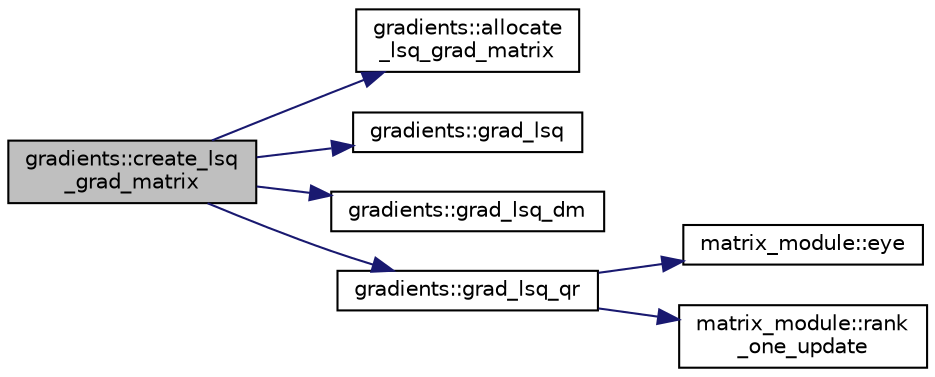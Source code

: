digraph "gradients::create_lsq_grad_matrix"
{
 // LATEX_PDF_SIZE
  edge [fontname="Helvetica",fontsize="10",labelfontname="Helvetica",labelfontsize="10"];
  node [fontname="Helvetica",fontsize="10",shape=record];
  rankdir="LR";
  Node1 [label="gradients::create_lsq\l_grad_matrix",height=0.2,width=0.4,color="black", fillcolor="grey75", style="filled", fontcolor="black",tooltip=" "];
  Node1 -> Node2 [color="midnightblue",fontsize="10",style="solid",fontname="Helvetica"];
  Node2 [label="gradients::allocate\l_lsq_grad_matrix",height=0.2,width=0.4,color="black", fillcolor="white", style="filled",URL="$namespacegradients.html#a74c0ecdda1ac9d450a0a6538359a6f11",tooltip=" "];
  Node1 -> Node3 [color="midnightblue",fontsize="10",style="solid",fontname="Helvetica"];
  Node3 [label="gradients::grad_lsq",height=0.2,width=0.4,color="black", fillcolor="white", style="filled",URL="$namespacegradients.html#a38bb77fa9833da1c198aac2e7ea7c946",tooltip=" "];
  Node1 -> Node4 [color="midnightblue",fontsize="10",style="solid",fontname="Helvetica"];
  Node4 [label="gradients::grad_lsq_dm",height=0.2,width=0.4,color="black", fillcolor="white", style="filled",URL="$namespacegradients.html#abf08289bb8d57d8177f75a1028008906",tooltip=" "];
  Node1 -> Node5 [color="midnightblue",fontsize="10",style="solid",fontname="Helvetica"];
  Node5 [label="gradients::grad_lsq_qr",height=0.2,width=0.4,color="black", fillcolor="white", style="filled",URL="$namespacegradients.html#a524feb6c9302fc86d0189ad33cf7485c",tooltip=" "];
  Node5 -> Node6 [color="midnightblue",fontsize="10",style="solid",fontname="Helvetica"];
  Node6 [label="matrix_module::eye",height=0.2,width=0.4,color="black", fillcolor="white", style="filled",URL="$namespacematrix__module.html#a5d18b03838a0ba41d729284188c492cb",tooltip=" "];
  Node5 -> Node7 [color="midnightblue",fontsize="10",style="solid",fontname="Helvetica"];
  Node7 [label="matrix_module::rank\l_one_update",height=0.2,width=0.4,color="black", fillcolor="white", style="filled",URL="$namespacematrix__module.html#a8bf812de99eb57e458068660b1f18489",tooltip=" "];
}
